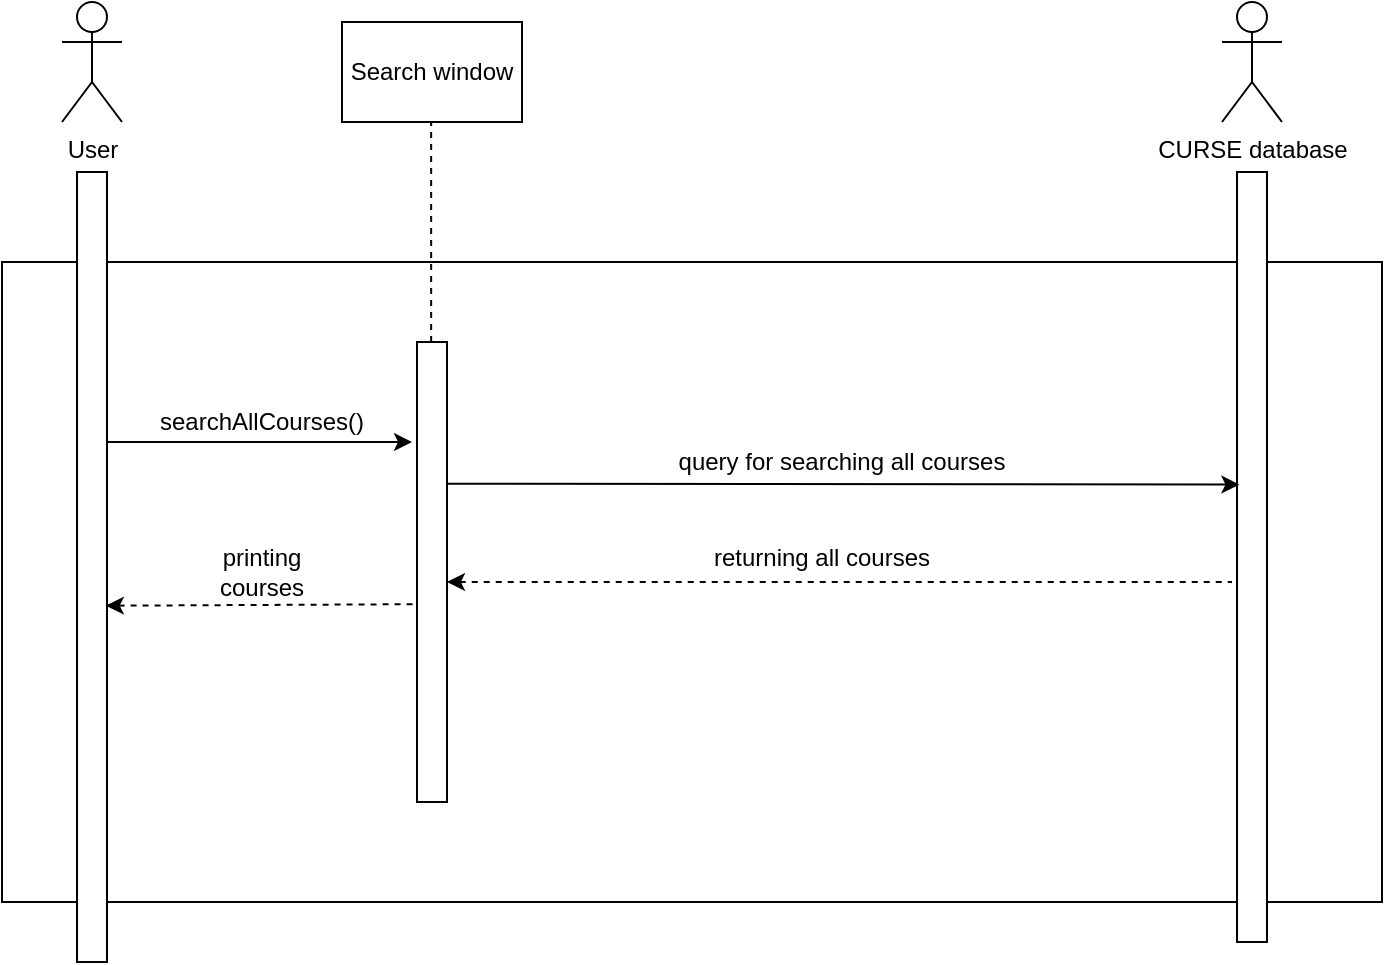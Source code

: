 <mxfile version="13.3.5" type="github">
  <diagram id="zPEwnvsFBbULz__Ok2F5" name="Page-1">
    <mxGraphModel dx="865" dy="483" grid="1" gridSize="10" guides="1" tooltips="1" connect="1" arrows="1" fold="1" page="1" pageScale="1" pageWidth="850" pageHeight="1100" math="0" shadow="0">
      <root>
        <mxCell id="0" />
        <mxCell id="1" parent="0" />
        <mxCell id="1YPFjCa7QF-v9QR7D7rn-1" value="" style="rounded=0;whiteSpace=wrap;html=1;" parent="1" vertex="1">
          <mxGeometry x="70" y="160" width="690" height="320" as="geometry" />
        </mxCell>
        <mxCell id="1YPFjCa7QF-v9QR7D7rn-2" value="CURSE database&lt;br&gt;" style="shape=umlActor;verticalLabelPosition=bottom;labelBackgroundColor=#ffffff;verticalAlign=top;html=1;outlineConnect=0;" parent="1" vertex="1">
          <mxGeometry x="680" y="30" width="30" height="60" as="geometry" />
        </mxCell>
        <mxCell id="1YPFjCa7QF-v9QR7D7rn-3" value="User" style="shape=umlActor;verticalLabelPosition=bottom;labelBackgroundColor=#ffffff;verticalAlign=top;html=1;outlineConnect=0;" parent="1" vertex="1">
          <mxGeometry x="100" y="30" width="30" height="60" as="geometry" />
        </mxCell>
        <mxCell id="1YPFjCa7QF-v9QR7D7rn-12" value="" style="rounded=0;whiteSpace=wrap;html=1;" parent="1" vertex="1">
          <mxGeometry x="107.5" y="115" width="15" height="395" as="geometry" />
        </mxCell>
        <mxCell id="1YPFjCa7QF-v9QR7D7rn-14" value="Search window" style="rounded=0;whiteSpace=wrap;html=1;" parent="1" vertex="1">
          <mxGeometry x="240" y="40" width="90" height="50" as="geometry" />
        </mxCell>
        <mxCell id="1YPFjCa7QF-v9QR7D7rn-16" value="" style="endArrow=classic;html=1;" parent="1" edge="1">
          <mxGeometry width="50" height="50" relative="1" as="geometry">
            <mxPoint x="122.5" y="250" as="sourcePoint" />
            <mxPoint x="275" y="250" as="targetPoint" />
          </mxGeometry>
        </mxCell>
        <mxCell id="1YPFjCa7QF-v9QR7D7rn-18" value="searchAllCourses()" style="text;html=1;strokeColor=none;fillColor=none;align=center;verticalAlign=middle;whiteSpace=wrap;rounded=0;" parent="1" vertex="1">
          <mxGeometry x="180" y="230" width="40" height="20" as="geometry" />
        </mxCell>
        <mxCell id="1YPFjCa7QF-v9QR7D7rn-19" value="" style="endArrow=none;dashed=1;html=1;" parent="1" edge="1">
          <mxGeometry width="50" height="50" relative="1" as="geometry">
            <mxPoint x="284.58" y="200" as="sourcePoint" />
            <mxPoint x="284.58" y="90" as="targetPoint" />
          </mxGeometry>
        </mxCell>
        <mxCell id="1YPFjCa7QF-v9QR7D7rn-26" value="printing courses" style="text;html=1;strokeColor=none;fillColor=none;align=center;verticalAlign=middle;whiteSpace=wrap;rounded=0;" parent="1" vertex="1">
          <mxGeometry x="180" y="305" width="40" height="20" as="geometry" />
        </mxCell>
        <mxCell id="1YPFjCa7QF-v9QR7D7rn-27" value="" style="endArrow=none;dashed=1;html=1;startArrow=classic;startFill=1;entryX=-0.031;entryY=0.57;entryDx=0;entryDy=0;entryPerimeter=0;exitX=0.961;exitY=0.549;exitDx=0;exitDy=0;exitPerimeter=0;" parent="1" edge="1" target="1YPFjCa7QF-v9QR7D7rn-15" source="1YPFjCa7QF-v9QR7D7rn-12">
          <mxGeometry width="50" height="50" relative="1" as="geometry">
            <mxPoint x="120" y="340" as="sourcePoint" />
            <mxPoint x="277.5" y="340" as="targetPoint" />
          </mxGeometry>
        </mxCell>
        <mxCell id="1YPFjCa7QF-v9QR7D7rn-13" value="" style="rounded=0;whiteSpace=wrap;html=1;" parent="1" vertex="1">
          <mxGeometry x="687.5" y="115" width="15" height="385" as="geometry" />
        </mxCell>
        <mxCell id="1YPFjCa7QF-v9QR7D7rn-23" value="query for searching all courses" style="text;html=1;strokeColor=none;fillColor=none;align=center;verticalAlign=middle;whiteSpace=wrap;rounded=0;" parent="1" vertex="1">
          <mxGeometry x="400" y="250" width="180" height="20" as="geometry" />
        </mxCell>
        <mxCell id="1YPFjCa7QF-v9QR7D7rn-22" value="" style="endArrow=classic;html=1;entryX=0.079;entryY=0.406;entryDx=0;entryDy=0;entryPerimeter=0;exitX=1.004;exitY=0.308;exitDx=0;exitDy=0;exitPerimeter=0;" parent="1" target="1YPFjCa7QF-v9QR7D7rn-13" edge="1" source="1YPFjCa7QF-v9QR7D7rn-15">
          <mxGeometry width="50" height="50" relative="1" as="geometry">
            <mxPoint x="292.5" y="270" as="sourcePoint" />
            <mxPoint x="680" y="271" as="targetPoint" />
          </mxGeometry>
        </mxCell>
        <mxCell id="1YPFjCa7QF-v9QR7D7rn-24" value="" style="endArrow=none;dashed=1;html=1;startArrow=classic;startFill=1;" parent="1" edge="1">
          <mxGeometry width="50" height="50" relative="1" as="geometry">
            <mxPoint x="292.5" y="320" as="sourcePoint" />
            <mxPoint x="685" y="320" as="targetPoint" />
          </mxGeometry>
        </mxCell>
        <mxCell id="1YPFjCa7QF-v9QR7D7rn-15" value="" style="rounded=0;whiteSpace=wrap;html=1;" parent="1" vertex="1">
          <mxGeometry x="277.5" y="200" width="15" height="230" as="geometry" />
        </mxCell>
        <mxCell id="1YPFjCa7QF-v9QR7D7rn-25" value="returning all courses" style="text;html=1;strokeColor=none;fillColor=none;align=center;verticalAlign=middle;whiteSpace=wrap;rounded=0;" parent="1" vertex="1">
          <mxGeometry x="410" y="297.5" width="140" height="20" as="geometry" />
        </mxCell>
      </root>
    </mxGraphModel>
  </diagram>
</mxfile>
